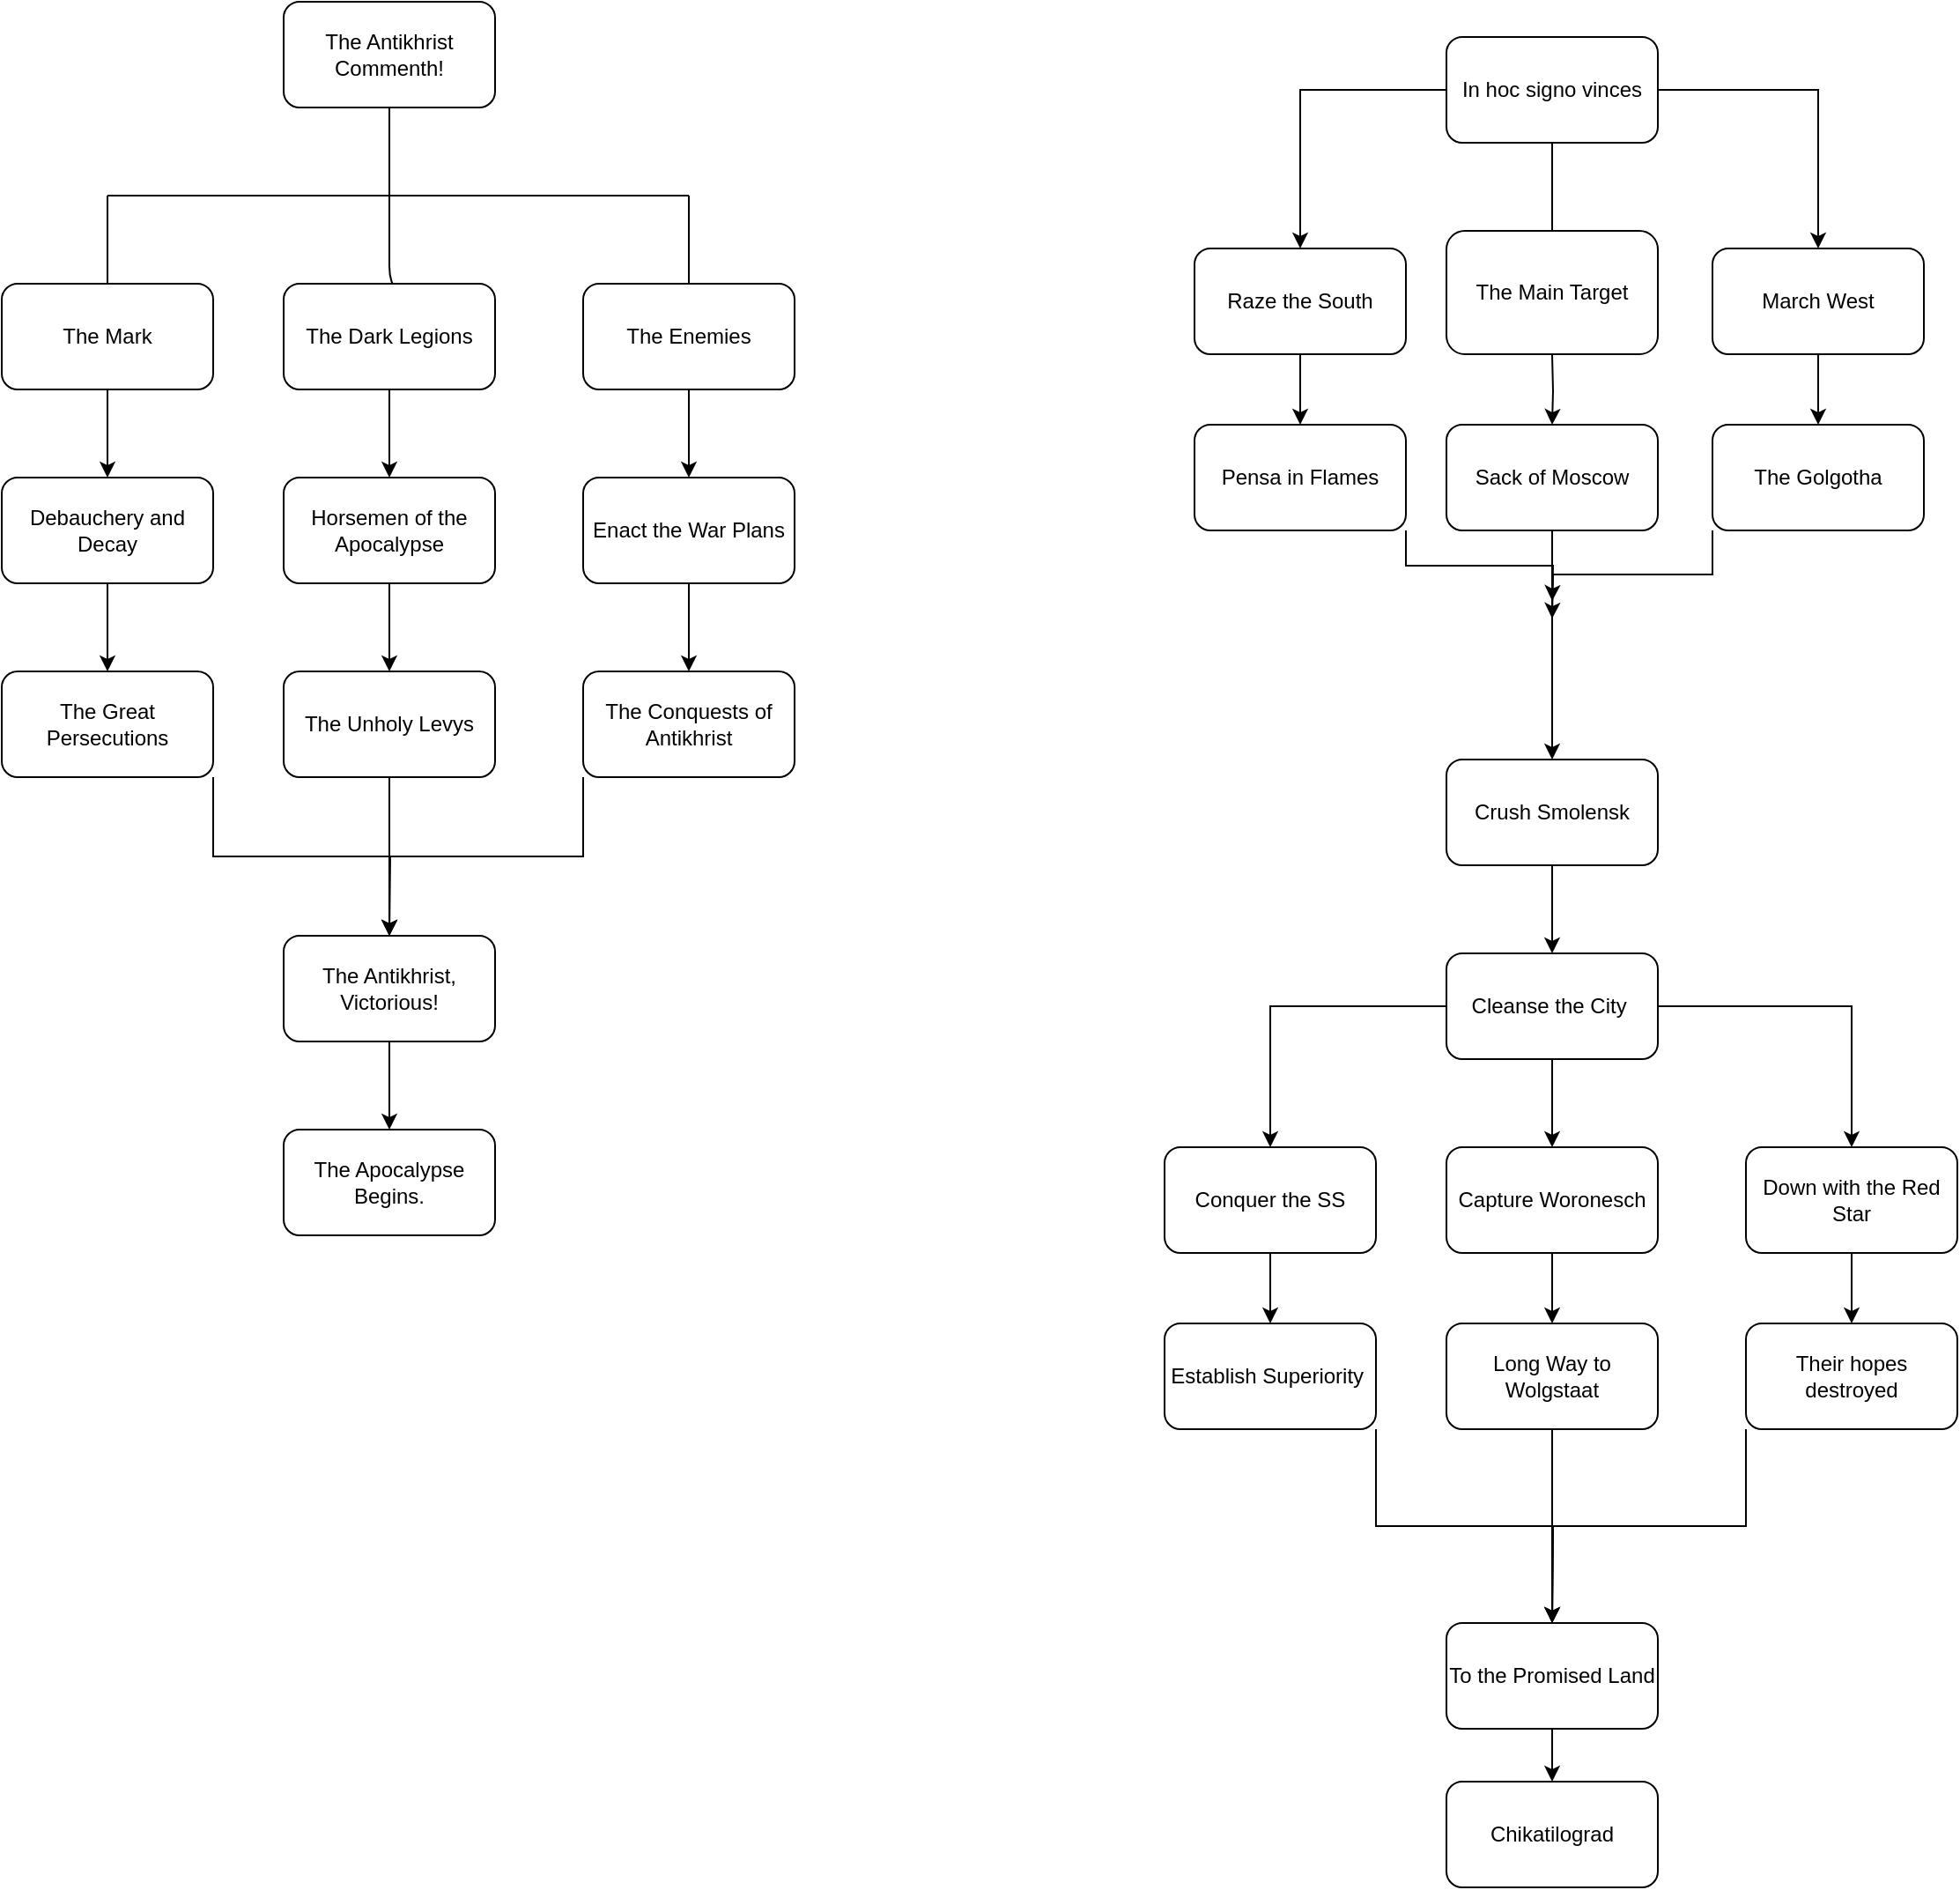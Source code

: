 <mxfile version="14.3.0" type="github">
  <diagram id="E8cymYkSCOVQZaFmDynL" name="Page-1">
    <mxGraphModel dx="1102" dy="582" grid="1" gridSize="10" guides="1" tooltips="1" connect="1" arrows="1" fold="1" page="1" pageScale="1" pageWidth="827" pageHeight="1169" math="0" shadow="0">
      <root>
        <mxCell id="0" />
        <mxCell id="1" parent="0" />
        <mxCell id="vko4F_rAwtcysbSp9PWE-1" value="The Antikhrist Commenth!" style="rounded=1;whiteSpace=wrap;html=1;" vertex="1" parent="1">
          <mxGeometry x="310" y="800" width="120" height="60" as="geometry" />
        </mxCell>
        <mxCell id="vko4F_rAwtcysbSp9PWE-2" value="" style="endArrow=none;html=1;entryX=0.5;entryY=1;entryDx=0;entryDy=0;" edge="1" parent="1" target="vko4F_rAwtcysbSp9PWE-1">
          <mxGeometry width="50" height="50" relative="1" as="geometry">
            <mxPoint x="380" y="970" as="sourcePoint" />
            <mxPoint x="440" y="1020" as="targetPoint" />
            <Array as="points">
              <mxPoint x="370" y="960" />
            </Array>
          </mxGeometry>
        </mxCell>
        <mxCell id="vko4F_rAwtcysbSp9PWE-18" style="edgeStyle=orthogonalEdgeStyle;rounded=0;orthogonalLoop=1;jettySize=auto;html=1;" edge="1" parent="1" source="vko4F_rAwtcysbSp9PWE-3" target="vko4F_rAwtcysbSp9PWE-19">
          <mxGeometry relative="1" as="geometry">
            <mxPoint x="370" y="1080" as="targetPoint" />
          </mxGeometry>
        </mxCell>
        <mxCell id="vko4F_rAwtcysbSp9PWE-3" value="The Dark Legions" style="rounded=1;whiteSpace=wrap;html=1;" vertex="1" parent="1">
          <mxGeometry x="310" y="960" width="120" height="60" as="geometry" />
        </mxCell>
        <mxCell id="vko4F_rAwtcysbSp9PWE-5" value="" style="endArrow=none;html=1;" edge="1" parent="1">
          <mxGeometry width="50" height="50" relative="1" as="geometry">
            <mxPoint x="490" y="910" as="sourcePoint" />
            <mxPoint x="270" y="910" as="targetPoint" />
          </mxGeometry>
        </mxCell>
        <mxCell id="vko4F_rAwtcysbSp9PWE-8" value="" style="endArrow=none;html=1;" edge="1" parent="1">
          <mxGeometry width="50" height="50" relative="1" as="geometry">
            <mxPoint x="540" y="910" as="sourcePoint" />
            <mxPoint x="210" y="910" as="targetPoint" />
          </mxGeometry>
        </mxCell>
        <mxCell id="vko4F_rAwtcysbSp9PWE-9" value="" style="endArrow=none;html=1;" edge="1" parent="1">
          <mxGeometry width="50" height="50" relative="1" as="geometry">
            <mxPoint x="540" y="970" as="sourcePoint" />
            <mxPoint x="540" y="910" as="targetPoint" />
          </mxGeometry>
        </mxCell>
        <mxCell id="vko4F_rAwtcysbSp9PWE-10" value="" style="endArrow=none;html=1;" edge="1" parent="1">
          <mxGeometry width="50" height="50" relative="1" as="geometry">
            <mxPoint x="210" y="960" as="sourcePoint" />
            <mxPoint x="210" y="910" as="targetPoint" />
          </mxGeometry>
        </mxCell>
        <mxCell id="vko4F_rAwtcysbSp9PWE-13" style="edgeStyle=orthogonalEdgeStyle;rounded=0;orthogonalLoop=1;jettySize=auto;html=1;" edge="1" parent="1" source="vko4F_rAwtcysbSp9PWE-11" target="vko4F_rAwtcysbSp9PWE-14">
          <mxGeometry relative="1" as="geometry">
            <mxPoint x="210" y="1100" as="targetPoint" />
          </mxGeometry>
        </mxCell>
        <mxCell id="vko4F_rAwtcysbSp9PWE-11" value="The Mark" style="rounded=1;whiteSpace=wrap;html=1;" vertex="1" parent="1">
          <mxGeometry x="150" y="960" width="120" height="60" as="geometry" />
        </mxCell>
        <mxCell id="vko4F_rAwtcysbSp9PWE-46" style="edgeStyle=orthogonalEdgeStyle;rounded=0;orthogonalLoop=1;jettySize=auto;html=1;" edge="1" parent="1" source="vko4F_rAwtcysbSp9PWE-12" target="vko4F_rAwtcysbSp9PWE-47">
          <mxGeometry relative="1" as="geometry">
            <mxPoint x="540" y="1080" as="targetPoint" />
          </mxGeometry>
        </mxCell>
        <mxCell id="vko4F_rAwtcysbSp9PWE-12" value="The Enemies" style="rounded=1;whiteSpace=wrap;html=1;" vertex="1" parent="1">
          <mxGeometry x="480" y="960" width="120" height="60" as="geometry" />
        </mxCell>
        <mxCell id="vko4F_rAwtcysbSp9PWE-15" style="edgeStyle=orthogonalEdgeStyle;rounded=0;orthogonalLoop=1;jettySize=auto;html=1;" edge="1" parent="1" source="vko4F_rAwtcysbSp9PWE-14" target="vko4F_rAwtcysbSp9PWE-16">
          <mxGeometry relative="1" as="geometry">
            <mxPoint x="210" y="1210" as="targetPoint" />
          </mxGeometry>
        </mxCell>
        <mxCell id="vko4F_rAwtcysbSp9PWE-14" value="Debauchery and Decay" style="rounded=1;whiteSpace=wrap;html=1;" vertex="1" parent="1">
          <mxGeometry x="150" y="1070" width="120" height="60" as="geometry" />
        </mxCell>
        <mxCell id="vko4F_rAwtcysbSp9PWE-129" style="edgeStyle=orthogonalEdgeStyle;rounded=0;orthogonalLoop=1;jettySize=auto;html=1;exitX=1;exitY=1;exitDx=0;exitDy=0;" edge="1" parent="1" source="vko4F_rAwtcysbSp9PWE-16">
          <mxGeometry relative="1" as="geometry">
            <mxPoint x="370" y="1330" as="targetPoint" />
          </mxGeometry>
        </mxCell>
        <mxCell id="vko4F_rAwtcysbSp9PWE-16" value="The Great Persecutions" style="rounded=1;whiteSpace=wrap;html=1;" vertex="1" parent="1">
          <mxGeometry x="150" y="1180" width="120" height="60" as="geometry" />
        </mxCell>
        <mxCell id="vko4F_rAwtcysbSp9PWE-20" style="edgeStyle=orthogonalEdgeStyle;rounded=0;orthogonalLoop=1;jettySize=auto;html=1;" edge="1" parent="1" source="vko4F_rAwtcysbSp9PWE-19" target="vko4F_rAwtcysbSp9PWE-21">
          <mxGeometry relative="1" as="geometry">
            <mxPoint x="370" y="1190" as="targetPoint" />
          </mxGeometry>
        </mxCell>
        <mxCell id="vko4F_rAwtcysbSp9PWE-19" value="Horsemen of the Apocalypse" style="rounded=1;whiteSpace=wrap;html=1;" vertex="1" parent="1">
          <mxGeometry x="310" y="1070" width="120" height="60" as="geometry" />
        </mxCell>
        <mxCell id="vko4F_rAwtcysbSp9PWE-127" style="edgeStyle=orthogonalEdgeStyle;rounded=0;orthogonalLoop=1;jettySize=auto;html=1;" edge="1" parent="1" source="vko4F_rAwtcysbSp9PWE-21">
          <mxGeometry relative="1" as="geometry">
            <mxPoint x="370" y="1330" as="targetPoint" />
          </mxGeometry>
        </mxCell>
        <mxCell id="vko4F_rAwtcysbSp9PWE-21" value="The Unholy Levys" style="rounded=1;whiteSpace=wrap;html=1;" vertex="1" parent="1">
          <mxGeometry x="310" y="1180" width="120" height="60" as="geometry" />
        </mxCell>
        <mxCell id="vko4F_rAwtcysbSp9PWE-48" style="edgeStyle=orthogonalEdgeStyle;rounded=0;orthogonalLoop=1;jettySize=auto;html=1;" edge="1" parent="1" source="vko4F_rAwtcysbSp9PWE-47" target="vko4F_rAwtcysbSp9PWE-49">
          <mxGeometry relative="1" as="geometry">
            <mxPoint x="540" y="1180" as="targetPoint" />
          </mxGeometry>
        </mxCell>
        <mxCell id="vko4F_rAwtcysbSp9PWE-47" value="Enact the War Plans" style="rounded=1;whiteSpace=wrap;html=1;" vertex="1" parent="1">
          <mxGeometry x="480" y="1070" width="120" height="60" as="geometry" />
        </mxCell>
        <mxCell id="vko4F_rAwtcysbSp9PWE-131" style="edgeStyle=orthogonalEdgeStyle;rounded=0;orthogonalLoop=1;jettySize=auto;html=1;exitX=0;exitY=1;exitDx=0;exitDy=0;" edge="1" parent="1" source="vko4F_rAwtcysbSp9PWE-49" target="vko4F_rAwtcysbSp9PWE-132">
          <mxGeometry relative="1" as="geometry">
            <mxPoint x="370" y="1330" as="targetPoint" />
          </mxGeometry>
        </mxCell>
        <mxCell id="vko4F_rAwtcysbSp9PWE-49" value="The Conquests of Antikhrist" style="rounded=1;whiteSpace=wrap;html=1;" vertex="1" parent="1">
          <mxGeometry x="480" y="1180" width="120" height="60" as="geometry" />
        </mxCell>
        <mxCell id="vko4F_rAwtcysbSp9PWE-82" style="edgeStyle=orthogonalEdgeStyle;rounded=0;orthogonalLoop=1;jettySize=auto;html=1;" edge="1" parent="1" source="vko4F_rAwtcysbSp9PWE-81">
          <mxGeometry relative="1" as="geometry">
            <mxPoint x="1030" y="940" as="targetPoint" />
          </mxGeometry>
        </mxCell>
        <mxCell id="vko4F_rAwtcysbSp9PWE-90" style="edgeStyle=orthogonalEdgeStyle;rounded=0;orthogonalLoop=1;jettySize=auto;html=1;" edge="1" parent="1" source="vko4F_rAwtcysbSp9PWE-81" target="vko4F_rAwtcysbSp9PWE-91">
          <mxGeometry relative="1" as="geometry">
            <mxPoint x="890" y="950" as="targetPoint" />
          </mxGeometry>
        </mxCell>
        <mxCell id="vko4F_rAwtcysbSp9PWE-94" style="edgeStyle=orthogonalEdgeStyle;rounded=0;orthogonalLoop=1;jettySize=auto;html=1;" edge="1" parent="1" source="vko4F_rAwtcysbSp9PWE-81" target="vko4F_rAwtcysbSp9PWE-95">
          <mxGeometry relative="1" as="geometry">
            <mxPoint x="1190" y="950" as="targetPoint" />
          </mxGeometry>
        </mxCell>
        <mxCell id="vko4F_rAwtcysbSp9PWE-81" value="In hoc signo vinces" style="rounded=1;whiteSpace=wrap;html=1;" vertex="1" parent="1">
          <mxGeometry x="970" y="820" width="120" height="60" as="geometry" />
        </mxCell>
        <mxCell id="vko4F_rAwtcysbSp9PWE-85" style="edgeStyle=orthogonalEdgeStyle;rounded=0;orthogonalLoop=1;jettySize=auto;html=1;" edge="1" parent="1" target="vko4F_rAwtcysbSp9PWE-86">
          <mxGeometry relative="1" as="geometry">
            <mxPoint x="1030" y="1050" as="targetPoint" />
            <mxPoint x="1030" y="1000" as="sourcePoint" />
          </mxGeometry>
        </mxCell>
        <mxCell id="vko4F_rAwtcysbSp9PWE-101" style="edgeStyle=orthogonalEdgeStyle;rounded=0;orthogonalLoop=1;jettySize=auto;html=1;" edge="1" parent="1" source="vko4F_rAwtcysbSp9PWE-86">
          <mxGeometry relative="1" as="geometry">
            <mxPoint x="1030" y="1230" as="targetPoint" />
          </mxGeometry>
        </mxCell>
        <mxCell id="vko4F_rAwtcysbSp9PWE-86" value="Sack of Moscow" style="rounded=1;whiteSpace=wrap;html=1;" vertex="1" parent="1">
          <mxGeometry x="970" y="1040" width="120" height="60" as="geometry" />
        </mxCell>
        <mxCell id="vko4F_rAwtcysbSp9PWE-92" style="edgeStyle=orthogonalEdgeStyle;rounded=0;orthogonalLoop=1;jettySize=auto;html=1;" edge="1" parent="1" source="vko4F_rAwtcysbSp9PWE-91" target="vko4F_rAwtcysbSp9PWE-93">
          <mxGeometry relative="1" as="geometry">
            <mxPoint x="887" y="1040" as="targetPoint" />
          </mxGeometry>
        </mxCell>
        <mxCell id="vko4F_rAwtcysbSp9PWE-91" value="Raze the South" style="rounded=1;whiteSpace=wrap;html=1;" vertex="1" parent="1">
          <mxGeometry x="827" y="940" width="120" height="60" as="geometry" />
        </mxCell>
        <mxCell id="vko4F_rAwtcysbSp9PWE-103" style="edgeStyle=orthogonalEdgeStyle;rounded=0;orthogonalLoop=1;jettySize=auto;html=1;exitX=1;exitY=1;exitDx=0;exitDy=0;" edge="1" parent="1" source="vko4F_rAwtcysbSp9PWE-93">
          <mxGeometry relative="1" as="geometry">
            <mxPoint x="1030" y="1140" as="targetPoint" />
          </mxGeometry>
        </mxCell>
        <mxCell id="vko4F_rAwtcysbSp9PWE-93" value="Pensa in Flames" style="rounded=1;whiteSpace=wrap;html=1;" vertex="1" parent="1">
          <mxGeometry x="827" y="1040" width="120" height="60" as="geometry" />
        </mxCell>
        <mxCell id="vko4F_rAwtcysbSp9PWE-98" style="edgeStyle=orthogonalEdgeStyle;rounded=0;orthogonalLoop=1;jettySize=auto;html=1;" edge="1" parent="1" source="vko4F_rAwtcysbSp9PWE-95" target="vko4F_rAwtcysbSp9PWE-99">
          <mxGeometry relative="1" as="geometry">
            <mxPoint x="1181" y="1050" as="targetPoint" />
          </mxGeometry>
        </mxCell>
        <mxCell id="vko4F_rAwtcysbSp9PWE-95" value="March West" style="rounded=1;whiteSpace=wrap;html=1;" vertex="1" parent="1">
          <mxGeometry x="1121" y="940" width="120" height="60" as="geometry" />
        </mxCell>
        <mxCell id="vko4F_rAwtcysbSp9PWE-96" value="The Main Target" style="rounded=1;whiteSpace=wrap;html=1;" vertex="1" parent="1">
          <mxGeometry x="970" y="930" width="120" height="70" as="geometry" />
        </mxCell>
        <mxCell id="vko4F_rAwtcysbSp9PWE-102" style="edgeStyle=orthogonalEdgeStyle;rounded=0;orthogonalLoop=1;jettySize=auto;html=1;exitX=0;exitY=1;exitDx=0;exitDy=0;" edge="1" parent="1" source="vko4F_rAwtcysbSp9PWE-99">
          <mxGeometry relative="1" as="geometry">
            <mxPoint x="1030" y="1150" as="targetPoint" />
          </mxGeometry>
        </mxCell>
        <mxCell id="vko4F_rAwtcysbSp9PWE-99" value="The Golgotha" style="rounded=1;whiteSpace=wrap;html=1;" vertex="1" parent="1">
          <mxGeometry x="1121" y="1040" width="120" height="60" as="geometry" />
        </mxCell>
        <mxCell id="vko4F_rAwtcysbSp9PWE-105" style="edgeStyle=orthogonalEdgeStyle;rounded=0;orthogonalLoop=1;jettySize=auto;html=1;" edge="1" parent="1" source="vko4F_rAwtcysbSp9PWE-104" target="vko4F_rAwtcysbSp9PWE-106">
          <mxGeometry relative="1" as="geometry">
            <mxPoint x="1030" y="1360" as="targetPoint" />
          </mxGeometry>
        </mxCell>
        <mxCell id="vko4F_rAwtcysbSp9PWE-104" value="Crush Smolensk" style="rounded=1;whiteSpace=wrap;html=1;" vertex="1" parent="1">
          <mxGeometry x="970" y="1230" width="120" height="60" as="geometry" />
        </mxCell>
        <mxCell id="vko4F_rAwtcysbSp9PWE-107" style="edgeStyle=orthogonalEdgeStyle;rounded=0;orthogonalLoop=1;jettySize=auto;html=1;" edge="1" parent="1" source="vko4F_rAwtcysbSp9PWE-106" target="vko4F_rAwtcysbSp9PWE-108">
          <mxGeometry relative="1" as="geometry">
            <mxPoint x="1030" y="1450" as="targetPoint" />
          </mxGeometry>
        </mxCell>
        <mxCell id="vko4F_rAwtcysbSp9PWE-111" style="edgeStyle=orthogonalEdgeStyle;rounded=0;orthogonalLoop=1;jettySize=auto;html=1;exitX=0;exitY=0.5;exitDx=0;exitDy=0;" edge="1" parent="1" source="vko4F_rAwtcysbSp9PWE-106" target="vko4F_rAwtcysbSp9PWE-112">
          <mxGeometry relative="1" as="geometry">
            <mxPoint x="870" y="1460" as="targetPoint" />
          </mxGeometry>
        </mxCell>
        <mxCell id="vko4F_rAwtcysbSp9PWE-115" style="edgeStyle=orthogonalEdgeStyle;rounded=0;orthogonalLoop=1;jettySize=auto;html=1;exitX=1;exitY=0.5;exitDx=0;exitDy=0;" edge="1" parent="1" source="vko4F_rAwtcysbSp9PWE-106" target="vko4F_rAwtcysbSp9PWE-116">
          <mxGeometry relative="1" as="geometry">
            <mxPoint x="1200" y="1460" as="targetPoint" />
          </mxGeometry>
        </mxCell>
        <mxCell id="vko4F_rAwtcysbSp9PWE-106" value="Cleanse the City&amp;nbsp;" style="rounded=1;whiteSpace=wrap;html=1;" vertex="1" parent="1">
          <mxGeometry x="970" y="1340" width="120" height="60" as="geometry" />
        </mxCell>
        <mxCell id="vko4F_rAwtcysbSp9PWE-109" style="edgeStyle=orthogonalEdgeStyle;rounded=0;orthogonalLoop=1;jettySize=auto;html=1;" edge="1" parent="1" source="vko4F_rAwtcysbSp9PWE-108" target="vko4F_rAwtcysbSp9PWE-110">
          <mxGeometry relative="1" as="geometry">
            <mxPoint x="1030" y="1570" as="targetPoint" />
          </mxGeometry>
        </mxCell>
        <mxCell id="vko4F_rAwtcysbSp9PWE-108" value="Capture Woronesch" style="rounded=1;whiteSpace=wrap;html=1;" vertex="1" parent="1">
          <mxGeometry x="970" y="1450" width="120" height="60" as="geometry" />
        </mxCell>
        <mxCell id="vko4F_rAwtcysbSp9PWE-120" style="edgeStyle=orthogonalEdgeStyle;rounded=0;orthogonalLoop=1;jettySize=auto;html=1;exitX=0.5;exitY=1;exitDx=0;exitDy=0;" edge="1" parent="1" source="vko4F_rAwtcysbSp9PWE-110">
          <mxGeometry relative="1" as="geometry">
            <mxPoint x="1030" y="1720" as="targetPoint" />
          </mxGeometry>
        </mxCell>
        <mxCell id="vko4F_rAwtcysbSp9PWE-110" value="Long Way to Wolgstaat" style="rounded=1;whiteSpace=wrap;html=1;" vertex="1" parent="1">
          <mxGeometry x="970" y="1550" width="120" height="60" as="geometry" />
        </mxCell>
        <mxCell id="vko4F_rAwtcysbSp9PWE-113" style="edgeStyle=orthogonalEdgeStyle;rounded=0;orthogonalLoop=1;jettySize=auto;html=1;" edge="1" parent="1" source="vko4F_rAwtcysbSp9PWE-112" target="vko4F_rAwtcysbSp9PWE-114">
          <mxGeometry relative="1" as="geometry">
            <mxPoint x="870" y="1560" as="targetPoint" />
          </mxGeometry>
        </mxCell>
        <mxCell id="vko4F_rAwtcysbSp9PWE-112" value="Conquer the SS" style="rounded=1;whiteSpace=wrap;html=1;" vertex="1" parent="1">
          <mxGeometry x="810" y="1450" width="120" height="60" as="geometry" />
        </mxCell>
        <mxCell id="vko4F_rAwtcysbSp9PWE-122" style="edgeStyle=orthogonalEdgeStyle;rounded=0;orthogonalLoop=1;jettySize=auto;html=1;exitX=1;exitY=1;exitDx=0;exitDy=0;" edge="1" parent="1" source="vko4F_rAwtcysbSp9PWE-114">
          <mxGeometry relative="1" as="geometry">
            <mxPoint x="1030" y="1720" as="targetPoint" />
          </mxGeometry>
        </mxCell>
        <mxCell id="vko4F_rAwtcysbSp9PWE-114" value="Establish Superiority&amp;nbsp;" style="rounded=1;whiteSpace=wrap;html=1;" vertex="1" parent="1">
          <mxGeometry x="810" y="1550" width="120" height="60" as="geometry" />
        </mxCell>
        <mxCell id="vko4F_rAwtcysbSp9PWE-117" style="edgeStyle=orthogonalEdgeStyle;rounded=0;orthogonalLoop=1;jettySize=auto;html=1;" edge="1" parent="1" source="vko4F_rAwtcysbSp9PWE-116" target="vko4F_rAwtcysbSp9PWE-118">
          <mxGeometry relative="1" as="geometry">
            <mxPoint x="1200" y="1570" as="targetPoint" />
          </mxGeometry>
        </mxCell>
        <mxCell id="vko4F_rAwtcysbSp9PWE-116" value="Down with the Red Star" style="rounded=1;whiteSpace=wrap;html=1;" vertex="1" parent="1">
          <mxGeometry x="1140" y="1450" width="120" height="60" as="geometry" />
        </mxCell>
        <mxCell id="vko4F_rAwtcysbSp9PWE-123" style="edgeStyle=orthogonalEdgeStyle;rounded=0;orthogonalLoop=1;jettySize=auto;html=1;exitX=0;exitY=1;exitDx=0;exitDy=0;" edge="1" parent="1" source="vko4F_rAwtcysbSp9PWE-118">
          <mxGeometry relative="1" as="geometry">
            <mxPoint x="1030" y="1720" as="targetPoint" />
          </mxGeometry>
        </mxCell>
        <mxCell id="vko4F_rAwtcysbSp9PWE-118" value="Their hopes destroyed" style="rounded=1;whiteSpace=wrap;html=1;" vertex="1" parent="1">
          <mxGeometry x="1140" y="1550" width="120" height="60" as="geometry" />
        </mxCell>
        <mxCell id="vko4F_rAwtcysbSp9PWE-125" style="edgeStyle=orthogonalEdgeStyle;rounded=0;orthogonalLoop=1;jettySize=auto;html=1;" edge="1" parent="1" source="vko4F_rAwtcysbSp9PWE-124" target="vko4F_rAwtcysbSp9PWE-126">
          <mxGeometry relative="1" as="geometry">
            <mxPoint x="1030" y="1830" as="targetPoint" />
          </mxGeometry>
        </mxCell>
        <mxCell id="vko4F_rAwtcysbSp9PWE-124" value="To the Promised Land" style="rounded=1;whiteSpace=wrap;html=1;" vertex="1" parent="1">
          <mxGeometry x="970" y="1720" width="120" height="60" as="geometry" />
        </mxCell>
        <mxCell id="vko4F_rAwtcysbSp9PWE-126" value="Chikatilograd" style="rounded=1;whiteSpace=wrap;html=1;" vertex="1" parent="1">
          <mxGeometry x="970" y="1810" width="120" height="60" as="geometry" />
        </mxCell>
        <mxCell id="vko4F_rAwtcysbSp9PWE-133" style="edgeStyle=orthogonalEdgeStyle;rounded=0;orthogonalLoop=1;jettySize=auto;html=1;" edge="1" parent="1" source="vko4F_rAwtcysbSp9PWE-132" target="vko4F_rAwtcysbSp9PWE-134">
          <mxGeometry relative="1" as="geometry">
            <mxPoint x="370" y="1440" as="targetPoint" />
          </mxGeometry>
        </mxCell>
        <mxCell id="vko4F_rAwtcysbSp9PWE-132" value="The Antikhrist, Victorious!" style="rounded=1;whiteSpace=wrap;html=1;" vertex="1" parent="1">
          <mxGeometry x="310" y="1330" width="120" height="60" as="geometry" />
        </mxCell>
        <mxCell id="vko4F_rAwtcysbSp9PWE-134" value="The Apocalypse Begins." style="rounded=1;whiteSpace=wrap;html=1;" vertex="1" parent="1">
          <mxGeometry x="310" y="1440" width="120" height="60" as="geometry" />
        </mxCell>
      </root>
    </mxGraphModel>
  </diagram>
</mxfile>
